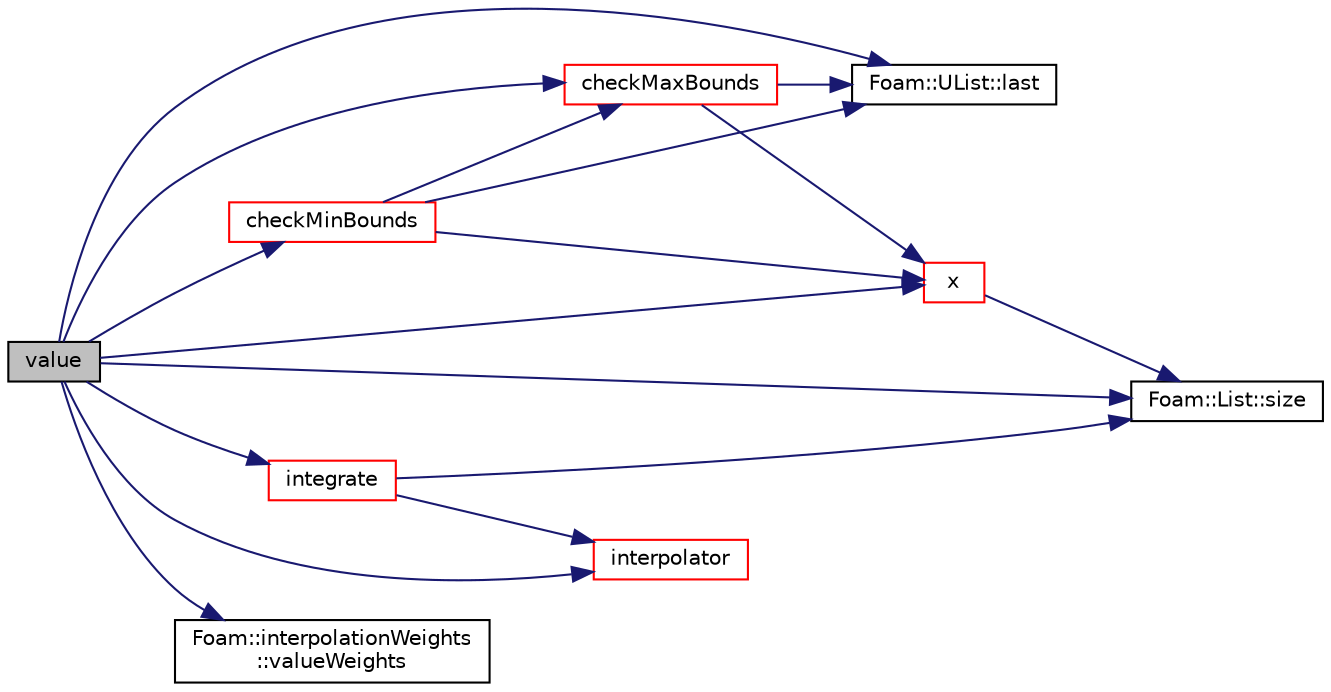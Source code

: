 digraph "value"
{
  bgcolor="transparent";
  edge [fontname="Helvetica",fontsize="10",labelfontname="Helvetica",labelfontsize="10"];
  node [fontname="Helvetica",fontsize="10",shape=record];
  rankdir="LR";
  Node2151 [label="value",height=0.2,width=0.4,color="black", fillcolor="grey75", style="filled", fontcolor="black"];
  Node2151 -> Node2152 [color="midnightblue",fontsize="10",style="solid",fontname="Helvetica"];
  Node2152 [label="checkMaxBounds",height=0.2,width=0.4,color="red",URL="$a28833.html#a46729cd8c6dd2de0690628460cf0fe63",tooltip="Check maximum table bounds. "];
  Node2152 -> Node2203 [color="midnightblue",fontsize="10",style="solid",fontname="Helvetica"];
  Node2203 [label="Foam::UList::last",height=0.2,width=0.4,color="black",URL="$a26837.html#aef07c02ea1c27bdb5906043b399e0ff0",tooltip="Return the last element of the list. "];
  Node2152 -> Node2204 [color="midnightblue",fontsize="10",style="solid",fontname="Helvetica"];
  Node2204 [label="x",height=0.2,width=0.4,color="red",URL="$a28833.html#a45022221b6057ac543e29ea3904cf4f7",tooltip="Return the reference values. "];
  Node2204 -> Node2205 [color="midnightblue",fontsize="10",style="solid",fontname="Helvetica"];
  Node2205 [label="Foam::List::size",height=0.2,width=0.4,color="black",URL="$a26833.html#a8a5f6fa29bd4b500caf186f60245b384",tooltip="Override size to be inconsistent with allocated storage. "];
  Node2151 -> Node2207 [color="midnightblue",fontsize="10",style="solid",fontname="Helvetica"];
  Node2207 [label="checkMinBounds",height=0.2,width=0.4,color="red",URL="$a28833.html#a2f0b039a9be7e07b90bfb1588d15a35e",tooltip="Check minimum table bounds. "];
  Node2207 -> Node2152 [color="midnightblue",fontsize="10",style="solid",fontname="Helvetica"];
  Node2207 -> Node2203 [color="midnightblue",fontsize="10",style="solid",fontname="Helvetica"];
  Node2207 -> Node2204 [color="midnightblue",fontsize="10",style="solid",fontname="Helvetica"];
  Node2151 -> Node2208 [color="midnightblue",fontsize="10",style="solid",fontname="Helvetica"];
  Node2208 [label="integrate",height=0.2,width=0.4,color="red",URL="$a28833.html#ad2a57c33942565f457c179121c832e78",tooltip="Integrate between two (scalar) values. "];
  Node2208 -> Node2209 [color="midnightblue",fontsize="10",style="solid",fontname="Helvetica"];
  Node2209 [label="interpolator",height=0.2,width=0.4,color="red",URL="$a28833.html#a2053e0e9309c1a8a3ddd4d380c4cdcea",tooltip="Return (demand driven) interpolator. "];
  Node2208 -> Node2205 [color="midnightblue",fontsize="10",style="solid",fontname="Helvetica"];
  Node2151 -> Node2209 [color="midnightblue",fontsize="10",style="solid",fontname="Helvetica"];
  Node2151 -> Node2203 [color="midnightblue",fontsize="10",style="solid",fontname="Helvetica"];
  Node2151 -> Node2205 [color="midnightblue",fontsize="10",style="solid",fontname="Helvetica"];
  Node2151 -> Node2491 [color="midnightblue",fontsize="10",style="solid",fontname="Helvetica"];
  Node2491 [label="Foam::interpolationWeights\l::valueWeights",height=0.2,width=0.4,color="black",URL="$a27865.html#a7dc1a6bf7ee305e73eb3aacb561165be",tooltip="Calculate weights and indices to calculate t from samples. "];
  Node2151 -> Node2204 [color="midnightblue",fontsize="10",style="solid",fontname="Helvetica"];
}
